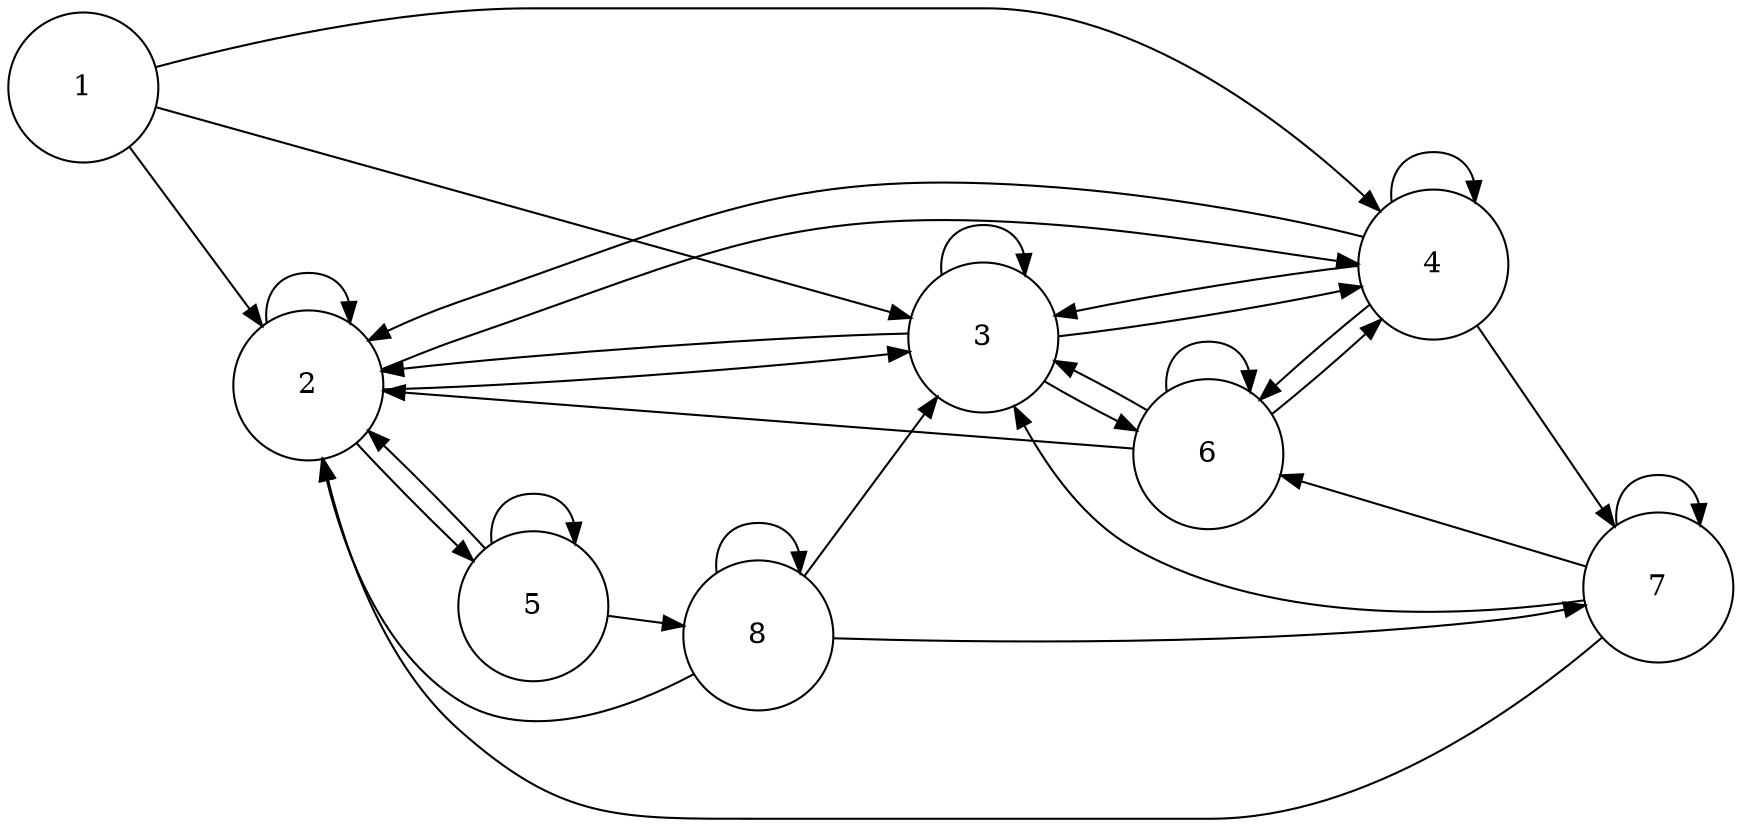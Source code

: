 #Total states is 0, including 0 states and 0 newstates
#Total transisions is 0, including 0 transistions and 0 new transitions
digraph finite_state_machine {
	rankdir=LR;
	size="20,20";
	resolution="300";
	overlap=false;

	node [shape = circle, fixedsize=true, width = 1, color = red, style = filled];

	node [shape = circle, color = black, style = unfilled];
	1;
 	2;
 	3;
 	4;
 	5;
 	6;
 	7;
 	8;
 	1 -> 2;
	1 -> 3;
	1 -> 4;
	2 -> 2;
	2 -> 3;
	2 -> 4;
	2 -> 5;
	3 -> 2;
	3 -> 3;
	3 -> 4;
	3 -> 6;
	4 -> 2;
	4 -> 3;
	4 -> 4;
	4 -> 6;
	4 -> 7;
	5 -> 2;
	5 -> 5;
	5 -> 8;
	6 -> 2;
	6 -> 3;
	6 -> 4;
	6 -> 6;
	7 -> 2;
	7 -> 3;
	7 -> 6;
	7 -> 7;
	8 -> 2;
	8 -> 3;
	8 -> 7;
	8 -> 8;
}

